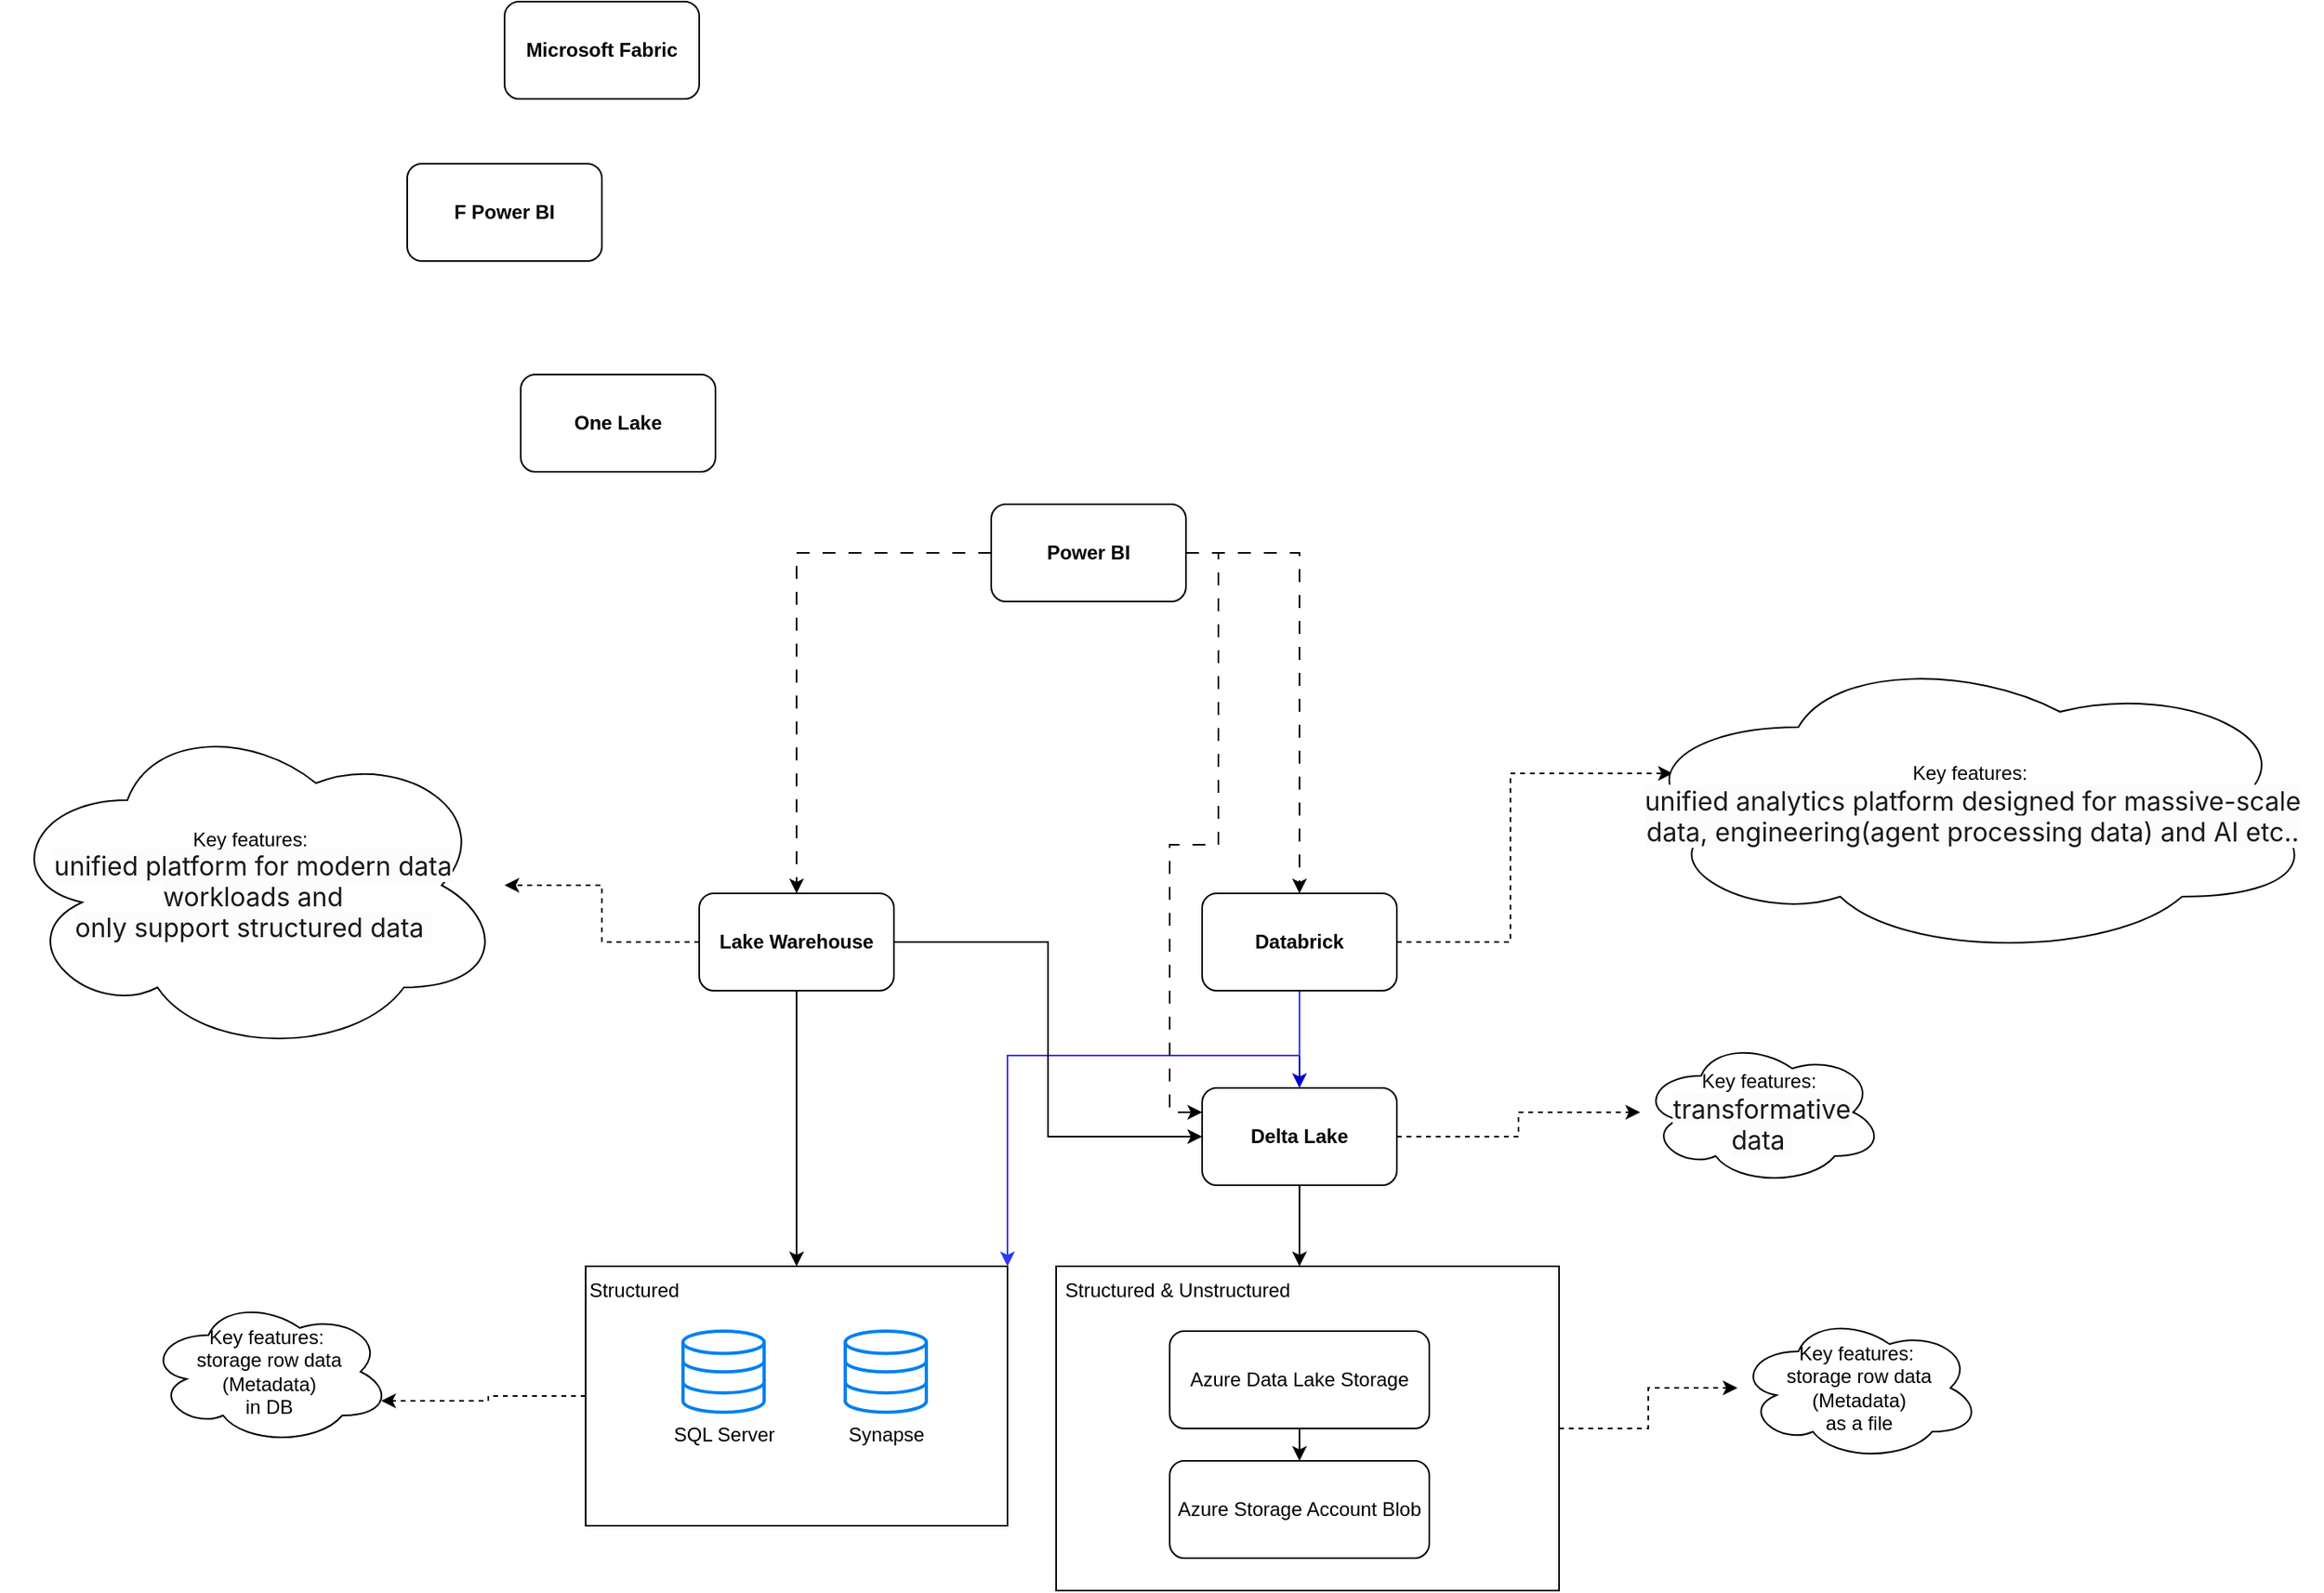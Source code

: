 <mxfile version="26.1.2">
  <diagram name="Page-1" id="G-LVQqgMIyGB1L8jalOc">
    <mxGraphModel dx="4083" dy="2768" grid="1" gridSize="10" guides="1" tooltips="1" connect="1" arrows="1" fold="1" page="1" pageScale="1" pageWidth="850" pageHeight="1100" math="0" shadow="0">
      <root>
        <mxCell id="0" />
        <mxCell id="1" parent="0" />
        <mxCell id="rUwmGePHA3HEf2LdHRI8-30" style="edgeStyle=orthogonalEdgeStyle;rounded=0;orthogonalLoop=1;jettySize=auto;html=1;dashed=1;" edge="1" parent="1" source="rUwmGePHA3HEf2LdHRI8-21" target="rUwmGePHA3HEf2LdHRI8-25">
          <mxGeometry relative="1" as="geometry" />
        </mxCell>
        <mxCell id="rUwmGePHA3HEf2LdHRI8-21" value="" style="rounded=0;whiteSpace=wrap;html=1;align=left;" vertex="1" parent="1">
          <mxGeometry x="310" y="640" width="310" height="200" as="geometry" />
        </mxCell>
        <mxCell id="rUwmGePHA3HEf2LdHRI8-19" value="" style="rounded=0;whiteSpace=wrap;html=1;align=left;" vertex="1" parent="1">
          <mxGeometry x="20" y="640" width="260" height="160" as="geometry" />
        </mxCell>
        <mxCell id="rUwmGePHA3HEf2LdHRI8-23" style="edgeStyle=orthogonalEdgeStyle;rounded=0;orthogonalLoop=1;jettySize=auto;html=1;entryX=1;entryY=0;entryDx=0;entryDy=0;" edge="1" parent="1" source="rUwmGePHA3HEf2LdHRI8-3" target="rUwmGePHA3HEf2LdHRI8-22">
          <mxGeometry relative="1" as="geometry" />
        </mxCell>
        <mxCell id="rUwmGePHA3HEf2LdHRI8-34" style="edgeStyle=orthogonalEdgeStyle;rounded=0;orthogonalLoop=1;jettySize=auto;html=1;dashed=1;" edge="1" parent="1" source="rUwmGePHA3HEf2LdHRI8-3" target="rUwmGePHA3HEf2LdHRI8-33">
          <mxGeometry relative="1" as="geometry" />
        </mxCell>
        <mxCell id="rUwmGePHA3HEf2LdHRI8-3" value="Delta Lake" style="rounded=1;whiteSpace=wrap;html=1;fontStyle=1" vertex="1" parent="1">
          <mxGeometry x="400" y="530" width="120" height="60" as="geometry" />
        </mxCell>
        <mxCell id="rUwmGePHA3HEf2LdHRI8-6" style="edgeStyle=orthogonalEdgeStyle;rounded=0;orthogonalLoop=1;jettySize=auto;html=1;entryX=0.5;entryY=0;entryDx=0;entryDy=0;" edge="1" parent="1" target="rUwmGePHA3HEf2LdHRI8-5">
          <mxGeometry relative="1" as="geometry">
            <mxPoint x="460" y="740" as="sourcePoint" />
          </mxGeometry>
        </mxCell>
        <mxCell id="rUwmGePHA3HEf2LdHRI8-5" value="&lt;span style=&quot;text-wrap-mode: nowrap;&quot;&gt;Azure S&lt;/span&gt;&lt;span style=&quot;color: light-dark(rgb(0, 0, 0), rgb(255, 255, 255)); text-wrap-mode: nowrap; background-color: transparent;&quot;&gt;torage Account Blob&lt;/span&gt;" style="rounded=1;whiteSpace=wrap;html=1;" vertex="1" parent="1">
          <mxGeometry x="380" y="760" width="160" height="60" as="geometry" />
        </mxCell>
        <mxCell id="rUwmGePHA3HEf2LdHRI8-38" style="edgeStyle=orthogonalEdgeStyle;rounded=0;orthogonalLoop=1;jettySize=auto;html=1;entryX=0.5;entryY=0;entryDx=0;entryDy=0;strokeColor=#0000CC;" edge="1" parent="1" source="rUwmGePHA3HEf2LdHRI8-8" target="rUwmGePHA3HEf2LdHRI8-3">
          <mxGeometry relative="1" as="geometry" />
        </mxCell>
        <mxCell id="rUwmGePHA3HEf2LdHRI8-39" style="edgeStyle=orthogonalEdgeStyle;rounded=0;orthogonalLoop=1;jettySize=auto;html=1;entryX=1;entryY=0;entryDx=0;entryDy=0;strokeColor=#3333FF;" edge="1" parent="1" source="rUwmGePHA3HEf2LdHRI8-8" target="rUwmGePHA3HEf2LdHRI8-19">
          <mxGeometry relative="1" as="geometry">
            <Array as="points">
              <mxPoint x="460" y="510" />
              <mxPoint x="280" y="510" />
            </Array>
          </mxGeometry>
        </mxCell>
        <mxCell id="rUwmGePHA3HEf2LdHRI8-40" style="edgeStyle=orthogonalEdgeStyle;rounded=0;orthogonalLoop=1;jettySize=auto;html=1;entryX=0.07;entryY=0.4;entryDx=0;entryDy=0;entryPerimeter=0;dashed=1;" edge="1" parent="1" source="rUwmGePHA3HEf2LdHRI8-8" target="rUwmGePHA3HEf2LdHRI8-42">
          <mxGeometry relative="1" as="geometry">
            <mxPoint x="660" y="410" as="targetPoint" />
          </mxGeometry>
        </mxCell>
        <mxCell id="rUwmGePHA3HEf2LdHRI8-8" value="Databrick" style="rounded=1;whiteSpace=wrap;html=1;fontStyle=1" vertex="1" parent="1">
          <mxGeometry x="400" y="410" width="120" height="60" as="geometry" />
        </mxCell>
        <mxCell id="rUwmGePHA3HEf2LdHRI8-24" style="edgeStyle=orthogonalEdgeStyle;rounded=0;orthogonalLoop=1;jettySize=auto;html=1;entryX=0.5;entryY=0;entryDx=0;entryDy=0;" edge="1" parent="1" source="rUwmGePHA3HEf2LdHRI8-11" target="rUwmGePHA3HEf2LdHRI8-19">
          <mxGeometry relative="1" as="geometry" />
        </mxCell>
        <mxCell id="rUwmGePHA3HEf2LdHRI8-35" style="edgeStyle=orthogonalEdgeStyle;rounded=0;orthogonalLoop=1;jettySize=auto;html=1;entryX=0;entryY=0.5;entryDx=0;entryDy=0;" edge="1" parent="1" source="rUwmGePHA3HEf2LdHRI8-11" target="rUwmGePHA3HEf2LdHRI8-3">
          <mxGeometry relative="1" as="geometry" />
        </mxCell>
        <mxCell id="rUwmGePHA3HEf2LdHRI8-37" style="edgeStyle=orthogonalEdgeStyle;rounded=0;orthogonalLoop=1;jettySize=auto;html=1;dashed=1;" edge="1" parent="1" source="rUwmGePHA3HEf2LdHRI8-11" target="rUwmGePHA3HEf2LdHRI8-36">
          <mxGeometry relative="1" as="geometry" />
        </mxCell>
        <mxCell id="rUwmGePHA3HEf2LdHRI8-11" value="Lake Warehouse" style="rounded=1;whiteSpace=wrap;html=1;fontStyle=1" vertex="1" parent="1">
          <mxGeometry x="90" y="410" width="120" height="60" as="geometry" />
        </mxCell>
        <mxCell id="rUwmGePHA3HEf2LdHRI8-13" value="SQL Server" style="html=1;verticalLabelPosition=bottom;align=center;labelBackgroundColor=#ffffff;verticalAlign=top;strokeWidth=2;strokeColor=#0080F0;shadow=0;dashed=0;shape=mxgraph.ios7.icons.data;" vertex="1" parent="1">
          <mxGeometry x="80" y="680" width="50" height="50" as="geometry" />
        </mxCell>
        <mxCell id="rUwmGePHA3HEf2LdHRI8-14" value="Synapse" style="html=1;verticalLabelPosition=bottom;align=center;labelBackgroundColor=#ffffff;verticalAlign=top;strokeWidth=2;strokeColor=#0080F0;shadow=0;dashed=0;shape=mxgraph.ios7.icons.data;" vertex="1" parent="1">
          <mxGeometry x="180" y="680" width="50" height="50" as="geometry" />
        </mxCell>
        <mxCell id="rUwmGePHA3HEf2LdHRI8-20" value="&lt;span style=&quot;text-align: left;&quot;&gt;Structured&lt;/span&gt;" style="text;html=1;align=center;verticalAlign=middle;whiteSpace=wrap;rounded=0;" vertex="1" parent="1">
          <mxGeometry x="20" y="640" width="60" height="30" as="geometry" />
        </mxCell>
        <mxCell id="rUwmGePHA3HEf2LdHRI8-22" value="&lt;span style=&quot;text-align: left;&quot;&gt;Structured &amp;amp; Unstructured&lt;/span&gt;" style="text;html=1;align=center;verticalAlign=middle;whiteSpace=wrap;rounded=0;" vertex="1" parent="1">
          <mxGeometry x="310" y="640" width="150" height="30" as="geometry" />
        </mxCell>
        <mxCell id="rUwmGePHA3HEf2LdHRI8-25" value="Key features:&amp;nbsp;&lt;div&gt;storage row data&lt;/div&gt;&lt;div&gt;(Metadata)&lt;br&gt;as a file&lt;/div&gt;" style="ellipse;shape=cloud;whiteSpace=wrap;html=1;" vertex="1" parent="1">
          <mxGeometry x="730" y="670" width="150" height="90" as="geometry" />
        </mxCell>
        <mxCell id="rUwmGePHA3HEf2LdHRI8-31" value="Key features:&amp;nbsp;&lt;div&gt;storage row data&lt;/div&gt;&lt;div&gt;(Metadata)&lt;br&gt;in DB&lt;/div&gt;" style="ellipse;shape=cloud;whiteSpace=wrap;html=1;" vertex="1" parent="1">
          <mxGeometry x="-250" y="660" width="150" height="90" as="geometry" />
        </mxCell>
        <mxCell id="rUwmGePHA3HEf2LdHRI8-32" style="edgeStyle=orthogonalEdgeStyle;rounded=0;orthogonalLoop=1;jettySize=auto;html=1;entryX=0.96;entryY=0.7;entryDx=0;entryDy=0;entryPerimeter=0;dashed=1;" edge="1" parent="1" source="rUwmGePHA3HEf2LdHRI8-19" target="rUwmGePHA3HEf2LdHRI8-31">
          <mxGeometry relative="1" as="geometry" />
        </mxCell>
        <mxCell id="rUwmGePHA3HEf2LdHRI8-33" value="Key features:&amp;nbsp;&lt;div&gt;&lt;span style=&quot;color: rgba(0, 0, 0, 0.9); font-family: &amp;quot;PingFang SC&amp;quot;, -apple-system, BlinkMacSystemFont, &amp;quot;Segoe UI&amp;quot;, Roboto, Ubuntu, &amp;quot;Helvetica Neue&amp;quot;, Helvetica, Arial, &amp;quot;Hiragino Sans GB&amp;quot;, &amp;quot;Microsoft YaHei UI&amp;quot;, &amp;quot;Microsoft YaHei&amp;quot;, &amp;quot;Source Han Sans CN&amp;quot;, sans-serif; font-size: 16px; text-align: start; background-color: rgb(252, 252, 252);&quot;&gt;transformative data&amp;nbsp;&lt;/span&gt;&lt;/div&gt;" style="ellipse;shape=cloud;whiteSpace=wrap;html=1;" vertex="1" parent="1">
          <mxGeometry x="670" y="500" width="150" height="90" as="geometry" />
        </mxCell>
        <mxCell id="rUwmGePHA3HEf2LdHRI8-36" value="Key features:&amp;nbsp;&lt;br&gt;&lt;div&gt;&lt;span style=&quot;color: rgba(0, 0, 0, 0.9); font-family: &amp;quot;PingFang SC&amp;quot;, -apple-system, BlinkMacSystemFont, &amp;quot;Segoe UI&amp;quot;, Roboto, Ubuntu, &amp;quot;Helvetica Neue&amp;quot;, Helvetica, Arial, &amp;quot;Hiragino Sans GB&amp;quot;, &amp;quot;Microsoft YaHei UI&amp;quot;, &amp;quot;Microsoft YaHei&amp;quot;, &amp;quot;Source Han Sans CN&amp;quot;, sans-serif; font-size: 16px; text-align: start; background-color: rgb(252, 252, 252);&quot;&gt;unified platform for modern data workloads and&lt;br&gt;only support structured data&amp;nbsp;&lt;/span&gt;&lt;/div&gt;" style="ellipse;shape=cloud;whiteSpace=wrap;html=1;" vertex="1" parent="1">
          <mxGeometry x="-340" y="300" width="310" height="210" as="geometry" />
        </mxCell>
        <mxCell id="rUwmGePHA3HEf2LdHRI8-42" value="Key features:&amp;nbsp;&lt;div&gt;&lt;span style=&quot;color: rgba(0, 0, 0, 0.9); font-family: &amp;quot;PingFang SC&amp;quot;, -apple-system, BlinkMacSystemFont, &amp;quot;Segoe UI&amp;quot;, Roboto, Ubuntu, &amp;quot;Helvetica Neue&amp;quot;, Helvetica, Arial, &amp;quot;Hiragino Sans GB&amp;quot;, &amp;quot;Microsoft YaHei UI&amp;quot;, &amp;quot;Microsoft YaHei&amp;quot;, &amp;quot;Source Han Sans CN&amp;quot;, sans-serif; font-size: 16px; text-align: start; background-color: rgb(252, 252, 252);&quot;&gt;unified analytics platform designed for massive-scale data, engineering(agent processing data) and AI etc..&lt;/span&gt;&lt;/div&gt;" style="ellipse;shape=cloud;whiteSpace=wrap;html=1;" vertex="1" parent="1">
          <mxGeometry x="660" y="260" width="430" height="190" as="geometry" />
        </mxCell>
        <mxCell id="rUwmGePHA3HEf2LdHRI8-43" value="Microsoft Fabric" style="rounded=1;whiteSpace=wrap;html=1;fontStyle=1" vertex="1" parent="1">
          <mxGeometry x="-30" y="-140" width="120" height="60" as="geometry" />
        </mxCell>
        <mxCell id="rUwmGePHA3HEf2LdHRI8-44" value="One Lake" style="rounded=1;whiteSpace=wrap;html=1;fontStyle=1" vertex="1" parent="1">
          <mxGeometry x="-20" y="90" width="120" height="60" as="geometry" />
        </mxCell>
        <mxCell id="rUwmGePHA3HEf2LdHRI8-46" value="F Power BI" style="rounded=1;whiteSpace=wrap;html=1;fontStyle=1" vertex="1" parent="1">
          <mxGeometry x="-90" y="-40" width="120" height="60" as="geometry" />
        </mxCell>
        <mxCell id="rUwmGePHA3HEf2LdHRI8-48" value="&lt;span style=&quot;text-wrap-mode: nowrap; background-color: rgb(255, 255, 255);&quot;&gt;Azure Data Lake Storage&lt;/span&gt;" style="rounded=1;whiteSpace=wrap;html=1;" vertex="1" parent="1">
          <mxGeometry x="380" y="680" width="160" height="60" as="geometry" />
        </mxCell>
        <mxCell id="rUwmGePHA3HEf2LdHRI8-54" style="edgeStyle=orthogonalEdgeStyle;rounded=0;orthogonalLoop=1;jettySize=auto;html=1;entryX=0.5;entryY=0;entryDx=0;entryDy=0;dashed=1;dashPattern=8 8;" edge="1" parent="1" source="rUwmGePHA3HEf2LdHRI8-53" target="rUwmGePHA3HEf2LdHRI8-8">
          <mxGeometry relative="1" as="geometry" />
        </mxCell>
        <mxCell id="rUwmGePHA3HEf2LdHRI8-55" style="edgeStyle=orthogonalEdgeStyle;rounded=0;orthogonalLoop=1;jettySize=auto;html=1;entryX=0;entryY=0.25;entryDx=0;entryDy=0;dashed=1;dashPattern=8 8;" edge="1" parent="1" source="rUwmGePHA3HEf2LdHRI8-53" target="rUwmGePHA3HEf2LdHRI8-3">
          <mxGeometry relative="1" as="geometry" />
        </mxCell>
        <mxCell id="rUwmGePHA3HEf2LdHRI8-56" style="edgeStyle=orthogonalEdgeStyle;rounded=0;orthogonalLoop=1;jettySize=auto;html=1;entryX=0.5;entryY=0;entryDx=0;entryDy=0;dashed=1;dashPattern=8 8;" edge="1" parent="1" source="rUwmGePHA3HEf2LdHRI8-53" target="rUwmGePHA3HEf2LdHRI8-11">
          <mxGeometry relative="1" as="geometry" />
        </mxCell>
        <mxCell id="rUwmGePHA3HEf2LdHRI8-53" value="Power BI" style="rounded=1;whiteSpace=wrap;html=1;fontStyle=1" vertex="1" parent="1">
          <mxGeometry x="270" y="170" width="120" height="60" as="geometry" />
        </mxCell>
      </root>
    </mxGraphModel>
  </diagram>
</mxfile>
